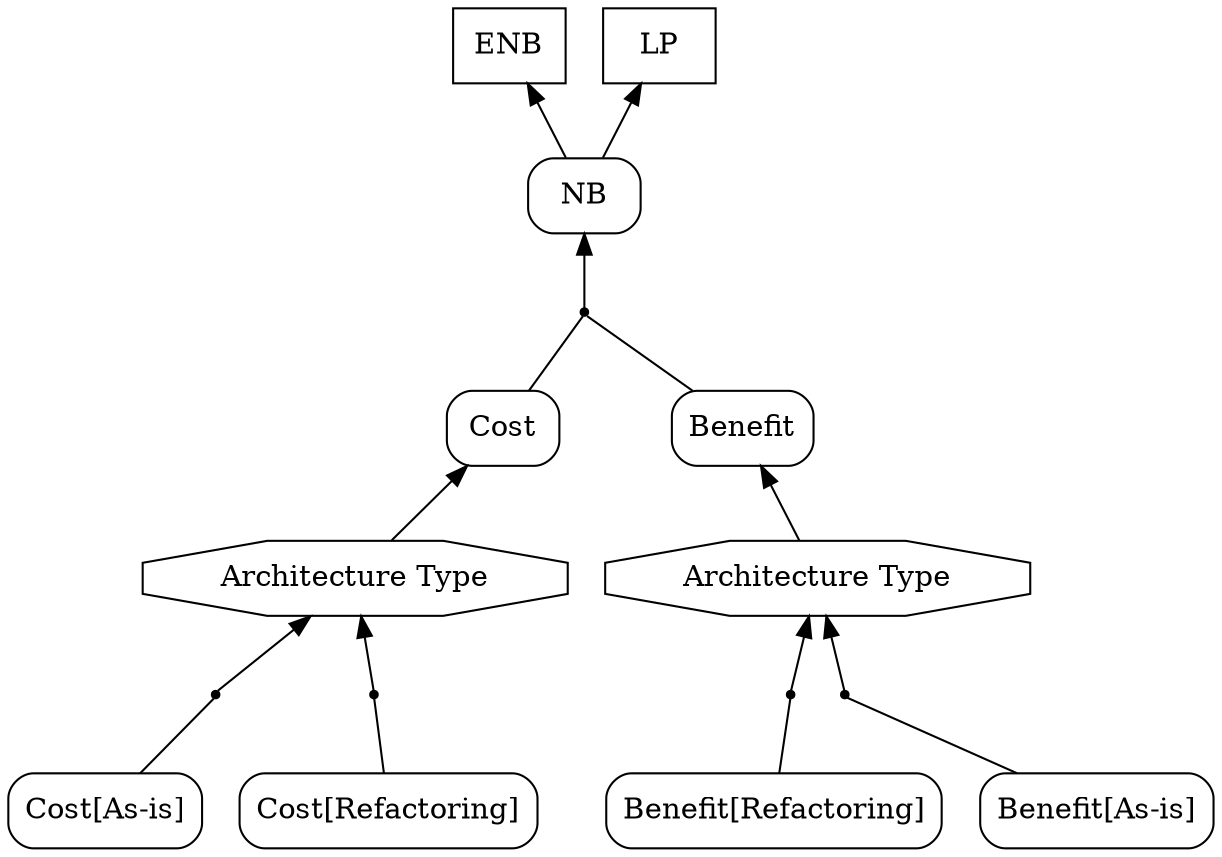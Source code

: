 digraph G { 
rankdir = BT 
AndRef0[shape = point] 
1[label="Architecture Type", shape = polygon, sides =8]1->"Benefit"
"Benefit[As-is]"[shape = box, style = rounded] 
AndRef0->1
"Benefit[As-is]"->AndRef0 [dir = none] 
AndRef1[shape = point] 
1[label="Architecture Type", shape = polygon, sides =8]"Benefit[Refactoring]"[shape = box, style = rounded] 
AndRef1->1
"Benefit[Refactoring]"->AndRef1 [dir = none] 
"Benefit"[shape = box, style = rounded] 
AndRef2[shape = point] 
3[label="Architecture Type", shape = polygon, sides =8]3->"Cost"
"Cost[As-is]"[shape = box, style = rounded] 
AndRef2->3
"Cost[As-is]"->AndRef2 [dir = none] 
AndRef3[shape = point] 
3[label="Architecture Type", shape = polygon, sides =8]"Cost[Refactoring]"[shape = box, style = rounded] 
AndRef3->3
"Cost[Refactoring]"->AndRef3 [dir = none] 
"Cost"[shape = box, style = rounded] 
"NB"[shape = box, style = rounded] 
AndRef4[shape = point] 
AndRef4->"NB"
"Benefit"->AndRef4 [dir = none] 
"Cost"->AndRef4 [dir = none] 
ENB [shape = box] 
NB->"ENB"
LP [shape = box] 
NB->"LP"
}

